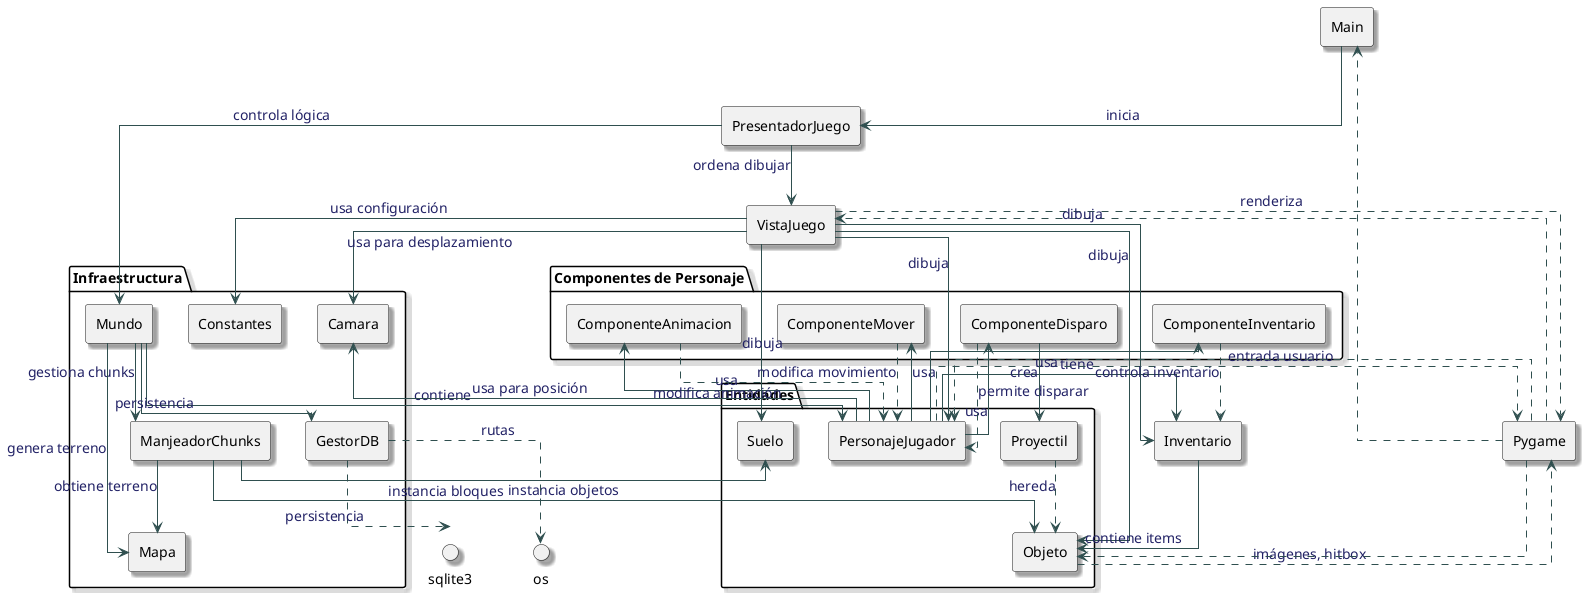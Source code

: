 @startuml DiagramaComponente
skinparam componentStyle rectangle
skinparam linetype ortho
skinparam shadowing true
skinparam arrowColor DarkSlateGray
skinparam ArrowFontSize 14
skinparam ArrowFontColor #222266

package "Componentes de Personaje" {
    [ComponenteMover]
    [ComponenteAnimacion]
    [ComponenteInventario]
    [ComponenteDisparo]
}

package "Entidades" {
    [PersonajeJugador]
    [Objeto]
    [Suelo]
    [Proyectil]
}

package "Infraestructura" {
    [Mundo]
    [ManjeadorChunks]
    [Mapa]
    [GestorDB]
    [Constantes]
    [Camara]
}

[Main]
[PresentadorJuego]
[VistaJuego]
[Inventario]
[Pygame]

Main --> PresentadorJuego : inicia
PresentadorJuego --> Mundo : controla lógica
PresentadorJuego --> VistaJuego : ordena dibujar
VistaJuego --> Camara : usa para desplazamiento
VistaJuego --> Constantes : usa configuración
VistaJuego ..> Pygame : renderiza
VistaJuego --> Inventario : dibuja
VistaJuego --> PersonajeJugador : dibuja
VistaJuego --> Objeto : dibuja
VistaJuego --> Suelo : dibuja

Mundo --> ManjeadorChunks : gestiona chunks
Mundo --> Mapa : genera terreno
Mundo --> PersonajeJugador : contiene
Mundo --> GestorDB : persistencia

ManjeadorChunks --> Mapa : obtiene terreno
ManjeadorChunks --> Suelo : instancia bloques
ManjeadorChunks --> Objeto : instancia objetos

PersonajeJugador --> Inventario : tiene
PersonajeJugador --> Camara : usa para posición
PersonajeJugador ..> Pygame : entrada usuario

Inventario --> Objeto : contiene items

GestorDB ..> sqlite3 : persistencia
GestorDB ..> os : rutas

Objeto ..> Pygame : imágenes, hitbox

PersonajeJugador --> ComponenteMover : usa
PersonajeJugador --> ComponenteAnimacion : usa
PersonajeJugador --> ComponenteInventario : usa
PersonajeJugador --> ComponenteDisparo : usa

ComponenteMover ..> PersonajeJugador : modifica movimiento
ComponenteAnimacion ..> PersonajeJugador : modifica animación
ComponenteInventario ..> Inventario : controla inventario
ComponenteDisparo ..> PersonajeJugador : permite disparar
ComponenteDisparo --> Proyectil : crea
Proyectil ..> Objeto : hereda

Pygame ..> Main
Pygame ..> VistaJuego
Pygame ..> Objeto
Pygame ..> PersonajeJugador

@enduml
